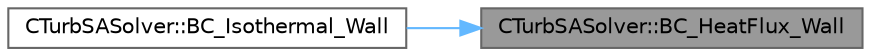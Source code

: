 digraph "CTurbSASolver::BC_HeatFlux_Wall"
{
 // LATEX_PDF_SIZE
  bgcolor="transparent";
  edge [fontname=Helvetica,fontsize=10,labelfontname=Helvetica,labelfontsize=10];
  node [fontname=Helvetica,fontsize=10,shape=box,height=0.2,width=0.4];
  rankdir="RL";
  Node1 [id="Node000001",label="CTurbSASolver::BC_HeatFlux_Wall",height=0.2,width=0.4,color="gray40", fillcolor="grey60", style="filled", fontcolor="black",tooltip="Impose the Navier-Stokes wall boundary condition."];
  Node1 -> Node2 [id="edge1_Node000001_Node000002",dir="back",color="steelblue1",style="solid",tooltip=" "];
  Node2 [id="Node000002",label="CTurbSASolver::BC_Isothermal_Wall",height=0.2,width=0.4,color="grey40", fillcolor="white", style="filled",URL="$classCTurbSASolver.html#a4637e7b91db510ddcacfafd01817aafa",tooltip="Impose the Navier-Stokes wall boundary condition."];
}
